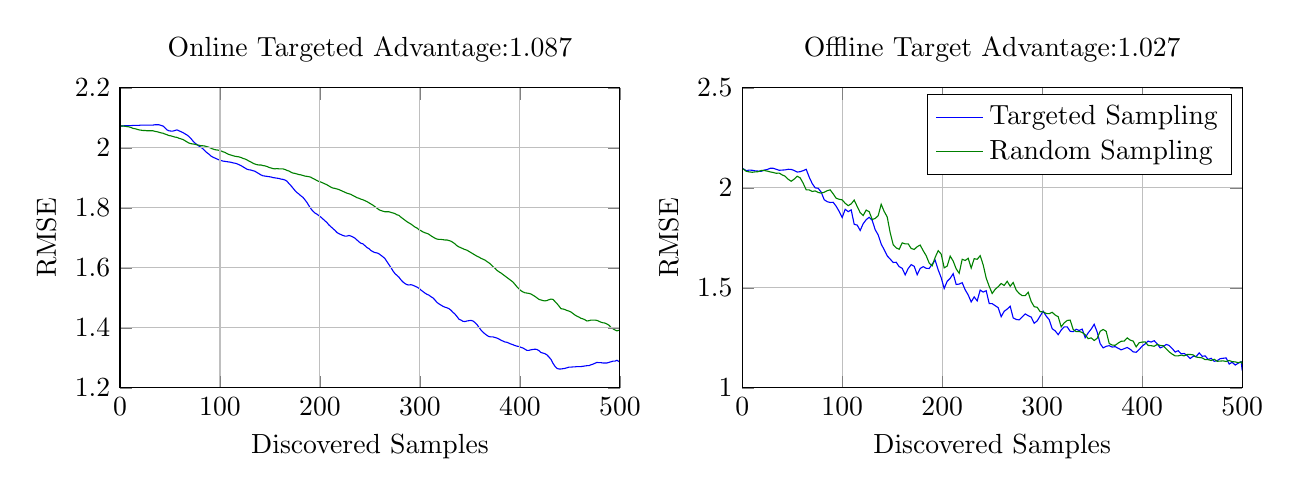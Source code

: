 % This file was created by matlab2tikz v0.4.7 running on MATLAB 8.1.
% Copyright (c) 2008--2014, Nico Schlömer <nico.schloemer@gmail.com>
% All rights reserved.
% Minimal pgfplots version: 1.3
% 
% The latest updates can be retrieved from
%   http://www.mathworks.com/matlabcentral/fileexchange/22022-matlab2tikz
% where you can also make suggestions and rate matlab2tikz.
% 
\begin{tikzpicture}

\begin{axis}[%
width=2.5in,
height=1.5in,
axis on top,
scale only axis,
xmin=0,
xmax=500,
xlabel={Discovered Samples},
xmajorgrids,
ymin=1.2,
ymax=2.2,
ylabel={RMSE},
ymajorgrids,
name=plot2,
title={Online Targeted Advantage:1.087}
]
\addplot [color=blue,solid,forget plot]
  table[row sep=crcr]{1	2.073\\
3	2.073\\
5	2.074\\
7	2.074\\
9	2.074\\
11	2.074\\
13	2.075\\
15	2.075\\
17	2.075\\
19	2.075\\
21	2.076\\
23	2.076\\
25	2.076\\
27	2.076\\
29	2.076\\
31	2.076\\
33	2.076\\
35	2.077\\
37	2.077\\
39	2.077\\
41	2.075\\
43	2.073\\
45	2.067\\
47	2.06\\
49	2.057\\
51	2.056\\
53	2.056\\
55	2.058\\
57	2.06\\
59	2.057\\
61	2.054\\
63	2.051\\
65	2.047\\
67	2.043\\
69	2.038\\
71	2.031\\
73	2.023\\
75	2.016\\
77	2.011\\
79	2.006\\
81	2.002\\
83	1.997\\
85	1.99\\
87	1.984\\
89	1.979\\
91	1.973\\
93	1.969\\
95	1.966\\
97	1.963\\
99	1.96\\
101	1.958\\
103	1.956\\
105	1.955\\
107	1.954\\
109	1.953\\
111	1.952\\
113	1.95\\
115	1.949\\
117	1.947\\
119	1.944\\
121	1.941\\
123	1.937\\
125	1.933\\
127	1.929\\
129	1.927\\
131	1.926\\
133	1.924\\
135	1.922\\
137	1.918\\
139	1.914\\
141	1.91\\
143	1.907\\
145	1.906\\
147	1.905\\
149	1.904\\
151	1.903\\
153	1.901\\
155	1.9\\
157	1.899\\
159	1.898\\
161	1.896\\
163	1.895\\
165	1.893\\
167	1.889\\
169	1.881\\
171	1.874\\
173	1.866\\
175	1.858\\
177	1.851\\
179	1.846\\
181	1.84\\
183	1.835\\
185	1.827\\
187	1.818\\
189	1.807\\
191	1.797\\
193	1.789\\
195	1.783\\
197	1.779\\
199	1.774\\
201	1.769\\
203	1.763\\
205	1.757\\
207	1.751\\
209	1.743\\
211	1.737\\
213	1.731\\
215	1.725\\
217	1.718\\
219	1.714\\
221	1.711\\
223	1.708\\
225	1.706\\
227	1.706\\
229	1.708\\
231	1.706\\
233	1.703\\
235	1.699\\
237	1.693\\
239	1.687\\
241	1.682\\
243	1.68\\
245	1.674\\
247	1.668\\
249	1.664\\
251	1.658\\
253	1.654\\
255	1.651\\
257	1.65\\
259	1.647\\
261	1.642\\
263	1.637\\
265	1.631\\
267	1.621\\
269	1.611\\
271	1.601\\
273	1.59\\
275	1.581\\
277	1.575\\
279	1.569\\
281	1.56\\
283	1.553\\
285	1.548\\
287	1.544\\
289	1.543\\
291	1.544\\
293	1.542\\
295	1.539\\
297	1.536\\
299	1.532\\
301	1.526\\
303	1.521\\
305	1.516\\
307	1.512\\
309	1.509\\
311	1.504\\
313	1.5\\
315	1.493\\
317	1.485\\
319	1.48\\
321	1.476\\
323	1.472\\
325	1.469\\
327	1.467\\
329	1.464\\
331	1.459\\
333	1.452\\
335	1.446\\
337	1.438\\
339	1.429\\
341	1.426\\
343	1.422\\
345	1.421\\
347	1.423\\
349	1.424\\
351	1.425\\
353	1.423\\
355	1.418\\
357	1.411\\
359	1.402\\
361	1.393\\
363	1.386\\
365	1.38\\
367	1.375\\
369	1.371\\
371	1.37\\
373	1.37\\
375	1.368\\
377	1.366\\
379	1.363\\
381	1.359\\
383	1.356\\
385	1.353\\
387	1.352\\
389	1.349\\
391	1.346\\
393	1.344\\
395	1.341\\
397	1.339\\
399	1.338\\
401	1.335\\
403	1.333\\
405	1.329\\
407	1.325\\
409	1.325\\
411	1.327\\
413	1.328\\
415	1.329\\
417	1.328\\
419	1.324\\
421	1.318\\
423	1.316\\
425	1.314\\
427	1.31\\
429	1.303\\
431	1.295\\
433	1.282\\
435	1.272\\
437	1.265\\
439	1.263\\
441	1.263\\
443	1.264\\
445	1.265\\
447	1.267\\
449	1.269\\
451	1.269\\
453	1.27\\
455	1.27\\
457	1.271\\
459	1.271\\
461	1.271\\
463	1.272\\
465	1.273\\
467	1.274\\
469	1.274\\
471	1.277\\
473	1.279\\
475	1.282\\
477	1.285\\
479	1.284\\
481	1.284\\
483	1.283\\
485	1.283\\
487	1.283\\
489	1.285\\
491	1.287\\
493	1.289\\
495	1.289\\
497	1.292\\
499	1.288\\
500	1.289\\
};
\addplot [color=black!50!green,solid,forget plot]
  table[row sep=crcr]{1	2.073\\
3	2.073\\
5	2.072\\
7	2.071\\
9	2.07\\
11	2.068\\
13	2.065\\
15	2.064\\
17	2.062\\
19	2.06\\
21	2.059\\
23	2.058\\
25	2.058\\
27	2.057\\
29	2.057\\
31	2.057\\
33	2.057\\
35	2.055\\
37	2.054\\
39	2.052\\
41	2.05\\
43	2.049\\
45	2.046\\
47	2.044\\
49	2.041\\
51	2.04\\
53	2.038\\
55	2.036\\
57	2.035\\
59	2.032\\
61	2.03\\
63	2.028\\
65	2.024\\
67	2.02\\
69	2.016\\
71	2.014\\
73	2.013\\
75	2.012\\
77	2.01\\
79	2.009\\
81	2.007\\
83	2.007\\
85	2.006\\
87	2.004\\
89	2.002\\
91	1.999\\
93	1.996\\
95	1.994\\
97	1.993\\
99	1.992\\
101	1.99\\
103	1.987\\
105	1.985\\
107	1.981\\
109	1.978\\
111	1.976\\
113	1.974\\
115	1.972\\
117	1.971\\
119	1.97\\
121	1.968\\
123	1.965\\
125	1.963\\
127	1.96\\
129	1.956\\
131	1.953\\
133	1.949\\
135	1.946\\
137	1.944\\
139	1.943\\
141	1.943\\
143	1.941\\
145	1.94\\
147	1.938\\
149	1.935\\
151	1.933\\
153	1.931\\
155	1.93\\
157	1.931\\
159	1.93\\
161	1.93\\
163	1.93\\
165	1.928\\
167	1.925\\
169	1.923\\
171	1.919\\
173	1.916\\
175	1.915\\
177	1.913\\
179	1.911\\
181	1.91\\
183	1.908\\
185	1.906\\
187	1.905\\
189	1.904\\
191	1.902\\
193	1.898\\
195	1.895\\
197	1.891\\
199	1.888\\
201	1.886\\
203	1.883\\
205	1.88\\
207	1.877\\
209	1.873\\
211	1.869\\
213	1.866\\
215	1.865\\
217	1.863\\
219	1.861\\
221	1.858\\
223	1.855\\
225	1.852\\
227	1.849\\
229	1.847\\
231	1.845\\
233	1.841\\
235	1.838\\
237	1.834\\
239	1.832\\
241	1.829\\
243	1.827\\
245	1.824\\
247	1.821\\
249	1.817\\
251	1.813\\
253	1.809\\
255	1.804\\
257	1.799\\
259	1.794\\
261	1.791\\
263	1.789\\
265	1.787\\
267	1.787\\
269	1.787\\
271	1.785\\
273	1.783\\
275	1.781\\
277	1.777\\
279	1.775\\
281	1.769\\
283	1.764\\
285	1.759\\
287	1.754\\
289	1.75\\
291	1.746\\
293	1.741\\
295	1.736\\
297	1.733\\
299	1.727\\
301	1.724\\
303	1.72\\
305	1.717\\
307	1.715\\
309	1.712\\
311	1.707\\
313	1.703\\
315	1.699\\
317	1.696\\
319	1.695\\
321	1.695\\
323	1.694\\
325	1.693\\
327	1.693\\
329	1.691\\
331	1.689\\
333	1.685\\
335	1.68\\
337	1.674\\
339	1.67\\
341	1.667\\
343	1.664\\
345	1.661\\
347	1.659\\
349	1.655\\
351	1.651\\
353	1.647\\
355	1.643\\
357	1.639\\
359	1.636\\
361	1.632\\
363	1.629\\
365	1.626\\
367	1.621\\
369	1.617\\
371	1.611\\
373	1.604\\
375	1.599\\
377	1.592\\
379	1.587\\
381	1.583\\
383	1.578\\
385	1.573\\
387	1.568\\
389	1.563\\
391	1.558\\
393	1.553\\
395	1.545\\
397	1.537\\
399	1.53\\
401	1.524\\
403	1.52\\
405	1.517\\
407	1.516\\
409	1.515\\
411	1.513\\
413	1.509\\
415	1.505\\
417	1.5\\
419	1.495\\
421	1.493\\
423	1.491\\
425	1.49\\
427	1.491\\
429	1.494\\
431	1.496\\
433	1.495\\
435	1.488\\
437	1.481\\
439	1.473\\
441	1.464\\
443	1.463\\
445	1.461\\
447	1.458\\
449	1.456\\
451	1.453\\
453	1.448\\
455	1.443\\
457	1.439\\
459	1.436\\
461	1.432\\
463	1.43\\
465	1.427\\
467	1.423\\
469	1.424\\
471	1.426\\
473	1.426\\
475	1.426\\
477	1.425\\
479	1.422\\
481	1.419\\
483	1.417\\
485	1.416\\
487	1.413\\
489	1.409\\
491	1.402\\
493	1.397\\
495	1.393\\
497	1.39\\
499	1.392\\
500	1.39\\
};
\end{axis}

\begin{axis}[%
width=2.5in,
height=1.5in,
scale only axis,
xmin=0,
xmax=500,
xlabel={Discovered Samples},
xmajorgrids,
ymin=1,
ymax=2.5,
ylabel={RMSE},
ymajorgrids,
at=(plot2.right of south east),
anchor=left of south west,
title={Offline Target Advantage:1.027},
legend style={draw=black,fill=white,legend cell align=left}
]
\addplot [color=blue,solid]
  table[row sep=crcr]{1	2.096\\
4	2.086\\
7	2.089\\
10	2.088\\
13	2.085\\
16	2.084\\
19	2.083\\
22	2.089\\
25	2.092\\
28	2.098\\
31	2.098\\
34	2.093\\
37	2.088\\
40	2.089\\
43	2.09\\
46	2.093\\
49	2.092\\
52	2.087\\
55	2.079\\
58	2.081\\
61	2.086\\
64	2.093\\
67	2.054\\
70	2.022\\
73	2.0\\
76	1.998\\
79	1.979\\
82	1.941\\
85	1.931\\
88	1.927\\
91	1.928\\
94	1.908\\
97	1.882\\
100	1.852\\
103	1.893\\
106	1.881\\
109	1.89\\
112	1.818\\
115	1.814\\
118	1.787\\
121	1.821\\
124	1.841\\
127	1.853\\
130	1.838\\
133	1.791\\
136	1.765\\
139	1.719\\
142	1.691\\
145	1.66\\
148	1.644\\
151	1.627\\
154	1.628\\
157	1.606\\
160	1.598\\
163	1.565\\
166	1.597\\
169	1.616\\
172	1.608\\
175	1.566\\
178	1.597\\
181	1.606\\
184	1.598\\
187	1.597\\
190	1.619\\
193	1.638\\
196	1.59\\
199	1.551\\
202	1.497\\
205	1.533\\
208	1.548\\
211	1.571\\
214	1.517\\
217	1.519\\
220	1.526\\
223	1.49\\
226	1.465\\
229	1.43\\
232	1.455\\
235	1.435\\
238	1.489\\
241	1.479\\
244	1.486\\
247	1.422\\
250	1.421\\
253	1.411\\
256	1.401\\
259	1.356\\
262	1.383\\
265	1.394\\
268	1.408\\
271	1.35\\
274	1.342\\
277	1.34\\
280	1.355\\
283	1.37\\
286	1.361\\
289	1.354\\
292	1.323\\
295	1.335\\
298	1.36\\
301	1.383\\
304	1.359\\
307	1.341\\
310	1.296\\
313	1.285\\
316	1.266\\
319	1.289\\
322	1.305\\
325	1.305\\
328	1.283\\
331	1.281\\
334	1.293\\
337	1.287\\
340	1.294\\
343	1.251\\
346	1.275\\
349	1.294\\
352	1.318\\
355	1.279\\
358	1.221\\
361	1.2\\
364	1.208\\
367	1.211\\
370	1.204\\
373	1.206\\
376	1.198\\
379	1.19\\
382	1.196\\
385	1.202\\
388	1.193\\
391	1.18\\
394	1.178\\
397	1.192\\
400	1.209\\
403	1.22\\
406	1.234\\
409	1.229\\
412	1.236\\
415	1.22\\
418	1.2\\
421	1.206\\
424	1.217\\
427	1.212\\
430	1.197\\
433	1.179\\
436	1.186\\
439	1.17\\
442	1.172\\
445	1.162\\
448	1.147\\
451	1.158\\
454	1.157\\
457	1.175\\
460	1.158\\
463	1.16\\
466	1.142\\
469	1.148\\
472	1.133\\
475	1.136\\
478	1.146\\
481	1.148\\
484	1.15\\
487	1.119\\
490	1.128\\
493	1.114\\
496	1.123\\
499	1.131\\
500	1.087\\
};
\addlegendentry{Targeted Sampling};

\addplot [color=black!50!green,solid]
  table[row sep=crcr]{1	2.095\\
4	2.083\\
7	2.08\\
10	2.078\\
13	2.08\\
16	2.081\\
19	2.087\\
22	2.087\\
25	2.084\\
28	2.08\\
31	2.077\\
34	2.073\\
37	2.074\\
40	2.065\\
43	2.058\\
46	2.043\\
49	2.033\\
52	2.044\\
55	2.058\\
58	2.05\\
61	2.023\\
64	1.99\\
67	1.99\\
70	1.982\\
73	1.985\\
76	1.977\\
79	1.974\\
82	1.978\\
85	1.986\\
88	1.99\\
91	1.97\\
94	1.948\\
97	1.943\\
100	1.94\\
103	1.923\\
106	1.911\\
109	1.92\\
112	1.939\\
115	1.907\\
118	1.876\\
121	1.862\\
124	1.889\\
127	1.881\\
130	1.842\\
133	1.847\\
136	1.861\\
139	1.918\\
142	1.882\\
145	1.855\\
148	1.776\\
151	1.716\\
154	1.7\\
157	1.693\\
160	1.725\\
163	1.72\\
166	1.72\\
169	1.697\\
172	1.692\\
175	1.706\\
178	1.714\\
181	1.686\\
184	1.661\\
187	1.624\\
190	1.61\\
193	1.653\\
196	1.686\\
199	1.669\\
202	1.6\\
205	1.609\\
208	1.659\\
211	1.634\\
214	1.595\\
217	1.573\\
220	1.643\\
223	1.637\\
226	1.648\\
229	1.599\\
232	1.646\\
235	1.643\\
238	1.661\\
241	1.615\\
244	1.549\\
247	1.508\\
250	1.472\\
253	1.493\\
256	1.506\\
259	1.522\\
262	1.512\\
265	1.533\\
268	1.508\\
271	1.527\\
274	1.489\\
277	1.472\\
280	1.461\\
283	1.461\\
286	1.478\\
289	1.432\\
292	1.406\\
295	1.403\\
298	1.381\\
301	1.38\\
304	1.372\\
307	1.371\\
310	1.378\\
313	1.364\\
316	1.356\\
319	1.305\\
322	1.325\\
325	1.337\\
328	1.339\\
331	1.292\\
334	1.281\\
337	1.282\\
340	1.277\\
343	1.266\\
346	1.246\\
349	1.25\\
352	1.237\\
355	1.248\\
358	1.283\\
361	1.292\\
364	1.283\\
367	1.222\\
370	1.214\\
373	1.213\\
376	1.224\\
379	1.233\\
382	1.234\\
385	1.25\\
388	1.239\\
391	1.234\\
394	1.205\\
397	1.226\\
400	1.229\\
403	1.23\\
406	1.212\\
409	1.211\\
412	1.208\\
415	1.217\\
418	1.212\\
421	1.211\\
424	1.195\\
427	1.18\\
430	1.169\\
433	1.16\\
436	1.16\\
439	1.164\\
442	1.16\\
445	1.167\\
448	1.167\\
451	1.165\\
454	1.154\\
457	1.152\\
460	1.15\\
463	1.141\\
466	1.141\\
469	1.137\\
472	1.143\\
475	1.133\\
478	1.134\\
481	1.135\\
484	1.132\\
487	1.137\\
490	1.131\\
493	1.13\\
496	1.126\\
499	1.13\\
500	1.12\\
};
\addlegendentry{Random Sampling};

\end{axis}
\end{tikzpicture}%